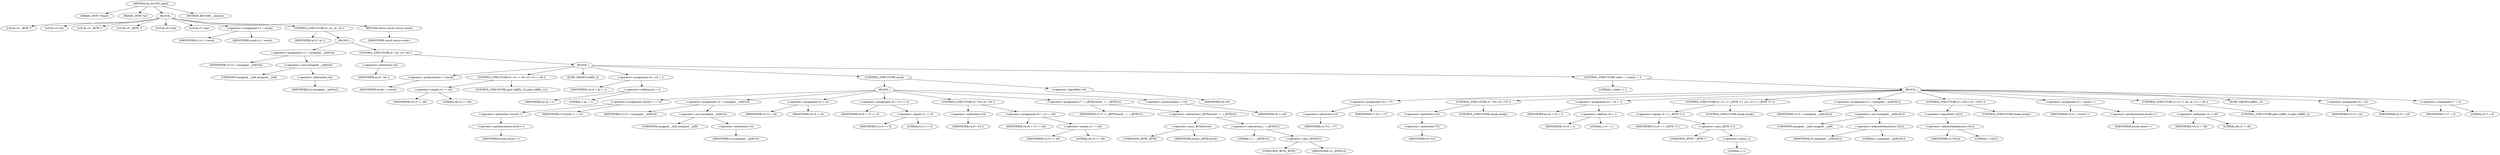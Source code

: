 digraph do_rfc1035_name {  
"1000107" [label = "(METHOD,do_rfc1035_name)" ]
"1000108" [label = "(PARAM,_BYTE *result)" ]
"1000109" [label = "(PARAM,_BYTE *a2)" ]
"1000110" [label = "(BLOCK,,)" ]
"1000111" [label = "(LOCAL,v2: _BYTE *)" ]
"1000112" [label = "(LOCAL,v3: int)" ]
"1000113" [label = "(LOCAL,v4: _BYTE *)" ]
"1000114" [label = "(LOCAL,v5: _BYTE *)" ]
"1000115" [label = "(LOCAL,v6: bool)" ]
"1000116" [label = "(LOCAL,v7: char)" ]
"1000117" [label = "(<operator>.assignment,v2 = result)" ]
"1000118" [label = "(IDENTIFIER,v2,v2 = result)" ]
"1000119" [label = "(IDENTIFIER,result,v2 = result)" ]
"1000120" [label = "(CONTROL_STRUCTURE,if ( a2 ),if ( a2 ))" ]
"1000121" [label = "(IDENTIFIER,a2,if ( a2 ))" ]
"1000122" [label = "(BLOCK,,)" ]
"1000123" [label = "(<operator>.assignment,v3 = (unsigned __int8)*a2)" ]
"1000124" [label = "(IDENTIFIER,v3,v3 = (unsigned __int8)*a2)" ]
"1000125" [label = "(<operator>.cast,(unsigned __int8)*a2)" ]
"1000126" [label = "(UNKNOWN,unsigned __int8,unsigned __int8)" ]
"1000127" [label = "(<operator>.indirection,*a2)" ]
"1000128" [label = "(IDENTIFIER,a2,(unsigned __int8)*a2)" ]
"1000129" [label = "(CONTROL_STRUCTURE,if ( *a2 ),if ( *a2 ))" ]
"1000130" [label = "(<operator>.indirection,*a2)" ]
"1000131" [label = "(IDENTIFIER,a2,if ( *a2 ))" ]
"1000132" [label = "(BLOCK,,)" ]
"1000133" [label = "(<operator>.preIncrement,++result)" ]
"1000134" [label = "(IDENTIFIER,result,++result)" ]
"1000135" [label = "(CONTROL_STRUCTURE,if ( v3 == 46 ),if ( v3 == 46 ))" ]
"1000136" [label = "(<operator>.equals,v3 == 46)" ]
"1000137" [label = "(IDENTIFIER,v3,v3 == 46)" ]
"1000138" [label = "(LITERAL,46,v3 == 46)" ]
"1000139" [label = "(CONTROL_STRUCTURE,goto LABEL_13;,goto LABEL_13;)" ]
"1000140" [label = "(JUMP_TARGET,LABEL_4)" ]
"1000141" [label = "(<operator>.assignment,v4 = a2 + 1)" ]
"1000142" [label = "(IDENTIFIER,v4,v4 = a2 + 1)" ]
"1000143" [label = "(<operator>.addition,a2 + 1)" ]
"1000144" [label = "(IDENTIFIER,a2,a2 + 1)" ]
"1000145" [label = "(LITERAL,1,a2 + 1)" ]
"1000146" [label = "(CONTROL_STRUCTURE,do,do)" ]
"1000147" [label = "(BLOCK,,)" ]
"1000148" [label = "(<operator>.assignment,*result++ = v3)" ]
"1000149" [label = "(<operator>.indirection,*result++)" ]
"1000150" [label = "(<operator>.postIncrement,result++)" ]
"1000151" [label = "(IDENTIFIER,result,result++)" ]
"1000152" [label = "(IDENTIFIER,v3,*result++ = v3)" ]
"1000153" [label = "(<operator>.assignment,v3 = (unsigned __int8)*v4)" ]
"1000154" [label = "(IDENTIFIER,v3,v3 = (unsigned __int8)*v4)" ]
"1000155" [label = "(<operator>.cast,(unsigned __int8)*v4)" ]
"1000156" [label = "(UNKNOWN,unsigned __int8,unsigned __int8)" ]
"1000157" [label = "(<operator>.indirection,*v4)" ]
"1000158" [label = "(IDENTIFIER,v4,(unsigned __int8)*v4)" ]
"1000159" [label = "(<operator>.assignment,v5 = v4)" ]
"1000160" [label = "(IDENTIFIER,v5,v5 = v4)" ]
"1000161" [label = "(IDENTIFIER,v4,v5 = v4)" ]
"1000162" [label = "(<operator>.assignment,v6 = v3 == 0)" ]
"1000163" [label = "(IDENTIFIER,v6,v6 = v3 == 0)" ]
"1000164" [label = "(<operator>.equals,v3 == 0)" ]
"1000165" [label = "(IDENTIFIER,v3,v3 == 0)" ]
"1000166" [label = "(LITERAL,0,v3 == 0)" ]
"1000167" [label = "(CONTROL_STRUCTURE,if ( *v4 ),if ( *v4 ))" ]
"1000168" [label = "(<operator>.indirection,*v4)" ]
"1000169" [label = "(IDENTIFIER,v4,if ( *v4 ))" ]
"1000170" [label = "(<operator>.assignment,v6 = v3 == 46)" ]
"1000171" [label = "(IDENTIFIER,v6,v6 = v3 == 46)" ]
"1000172" [label = "(<operator>.equals,v3 == 46)" ]
"1000173" [label = "(IDENTIFIER,v3,v3 == 46)" ]
"1000174" [label = "(LITERAL,46,v3 == 46)" ]
"1000175" [label = "(<operator>.assignment,v7 = (_BYTE)result - 1 - (_BYTE)v2)" ]
"1000176" [label = "(IDENTIFIER,v7,v7 = (_BYTE)result - 1 - (_BYTE)v2)" ]
"1000177" [label = "(<operator>.subtraction,(_BYTE)result - 1 - (_BYTE)v2)" ]
"1000178" [label = "(<operator>.cast,(_BYTE)result)" ]
"1000179" [label = "(UNKNOWN,_BYTE,_BYTE)" ]
"1000180" [label = "(IDENTIFIER,result,(_BYTE)result)" ]
"1000181" [label = "(<operator>.subtraction,1 - (_BYTE)v2)" ]
"1000182" [label = "(LITERAL,1,1 - (_BYTE)v2)" ]
"1000183" [label = "(<operator>.cast,(_BYTE)v2)" ]
"1000184" [label = "(UNKNOWN,_BYTE,_BYTE)" ]
"1000185" [label = "(IDENTIFIER,v2,(_BYTE)v2)" ]
"1000186" [label = "(<operator>.preIncrement,++v4)" ]
"1000187" [label = "(IDENTIFIER,v4,++v4)" ]
"1000188" [label = "(<operator>.logicalNot,!v6)" ]
"1000189" [label = "(IDENTIFIER,v6,!v6)" ]
"1000190" [label = "(CONTROL_STRUCTURE,while ( 1 ),while ( 1 ))" ]
"1000191" [label = "(LITERAL,1,while ( 1 ))" ]
"1000192" [label = "(BLOCK,,)" ]
"1000193" [label = "(<operator>.assignment,*v2 = v7)" ]
"1000194" [label = "(<operator>.indirection,*v2)" ]
"1000195" [label = "(IDENTIFIER,v2,*v2 = v7)" ]
"1000196" [label = "(IDENTIFIER,v7,*v2 = v7)" ]
"1000197" [label = "(CONTROL_STRUCTURE,if ( !*v5 ),if ( !*v5 ))" ]
"1000198" [label = "(<operator>.logicalNot,!*v5)" ]
"1000199" [label = "(<operator>.indirection,*v5)" ]
"1000200" [label = "(IDENTIFIER,v5,!*v5)" ]
"1000201" [label = "(CONTROL_STRUCTURE,break;,break;)" ]
"1000202" [label = "(<operator>.assignment,a2 = v5 + 1)" ]
"1000203" [label = "(IDENTIFIER,a2,a2 = v5 + 1)" ]
"1000204" [label = "(<operator>.addition,v5 + 1)" ]
"1000205" [label = "(IDENTIFIER,v5,v5 + 1)" ]
"1000206" [label = "(LITERAL,1,v5 + 1)" ]
"1000207" [label = "(CONTROL_STRUCTURE,if ( v5 == (_BYTE *)-1 ),if ( v5 == (_BYTE *)-1 ))" ]
"1000208" [label = "(<operator>.equals,v5 == (_BYTE *)-1)" ]
"1000209" [label = "(IDENTIFIER,v5,v5 == (_BYTE *)-1)" ]
"1000210" [label = "(<operator>.cast,(_BYTE *)-1)" ]
"1000211" [label = "(UNKNOWN,_BYTE *,_BYTE *)" ]
"1000212" [label = "(<operator>.minus,-1)" ]
"1000213" [label = "(LITERAL,1,-1)" ]
"1000214" [label = "(CONTROL_STRUCTURE,break;,break;)" ]
"1000215" [label = "(<operator>.assignment,v3 = (unsigned __int8)v5[1])" ]
"1000216" [label = "(IDENTIFIER,v3,v3 = (unsigned __int8)v5[1])" ]
"1000217" [label = "(<operator>.cast,(unsigned __int8)v5[1])" ]
"1000218" [label = "(UNKNOWN,unsigned __int8,unsigned __int8)" ]
"1000219" [label = "(<operator>.indirectIndexAccess,v5[1])" ]
"1000220" [label = "(IDENTIFIER,v5,(unsigned __int8)v5[1])" ]
"1000221" [label = "(LITERAL,1,(unsigned __int8)v5[1])" ]
"1000222" [label = "(CONTROL_STRUCTURE,if ( !v5[1] ),if ( !v5[1] ))" ]
"1000223" [label = "(<operator>.logicalNot,!v5[1])" ]
"1000224" [label = "(<operator>.indirectIndexAccess,v5[1])" ]
"1000225" [label = "(IDENTIFIER,v5,!v5[1])" ]
"1000226" [label = "(LITERAL,1,!v5[1])" ]
"1000227" [label = "(CONTROL_STRUCTURE,break;,break;)" ]
"1000228" [label = "(<operator>.assignment,v2 = result++)" ]
"1000229" [label = "(IDENTIFIER,v2,v2 = result++)" ]
"1000230" [label = "(<operator>.postIncrement,result++)" ]
"1000231" [label = "(IDENTIFIER,result,result++)" ]
"1000232" [label = "(CONTROL_STRUCTURE,if ( v3 != 46 ),if ( v3 != 46 ))" ]
"1000233" [label = "(<operator>.notEquals,v3 != 46)" ]
"1000234" [label = "(IDENTIFIER,v3,v3 != 46)" ]
"1000235" [label = "(LITERAL,46,v3 != 46)" ]
"1000236" [label = "(CONTROL_STRUCTURE,goto LABEL_4;,goto LABEL_4;)" ]
"1000237" [label = "(JUMP_TARGET,LABEL_13)" ]
"1000238" [label = "(<operator>.assignment,v5 = a2)" ]
"1000239" [label = "(IDENTIFIER,v5,v5 = a2)" ]
"1000240" [label = "(IDENTIFIER,a2,v5 = a2)" ]
"1000241" [label = "(<operator>.assignment,v7 = 0)" ]
"1000242" [label = "(IDENTIFIER,v7,v7 = 0)" ]
"1000243" [label = "(LITERAL,0,v7 = 0)" ]
"1000244" [label = "(RETURN,return result;,return result;)" ]
"1000245" [label = "(IDENTIFIER,result,return result;)" ]
"1000246" [label = "(METHOD_RETURN,__fastcall)" ]
  "1000107" -> "1000108" 
  "1000107" -> "1000109" 
  "1000107" -> "1000110" 
  "1000107" -> "1000246" 
  "1000110" -> "1000111" 
  "1000110" -> "1000112" 
  "1000110" -> "1000113" 
  "1000110" -> "1000114" 
  "1000110" -> "1000115" 
  "1000110" -> "1000116" 
  "1000110" -> "1000117" 
  "1000110" -> "1000120" 
  "1000110" -> "1000244" 
  "1000117" -> "1000118" 
  "1000117" -> "1000119" 
  "1000120" -> "1000121" 
  "1000120" -> "1000122" 
  "1000122" -> "1000123" 
  "1000122" -> "1000129" 
  "1000123" -> "1000124" 
  "1000123" -> "1000125" 
  "1000125" -> "1000126" 
  "1000125" -> "1000127" 
  "1000127" -> "1000128" 
  "1000129" -> "1000130" 
  "1000129" -> "1000132" 
  "1000130" -> "1000131" 
  "1000132" -> "1000133" 
  "1000132" -> "1000135" 
  "1000132" -> "1000140" 
  "1000132" -> "1000141" 
  "1000132" -> "1000146" 
  "1000132" -> "1000190" 
  "1000133" -> "1000134" 
  "1000135" -> "1000136" 
  "1000135" -> "1000139" 
  "1000136" -> "1000137" 
  "1000136" -> "1000138" 
  "1000141" -> "1000142" 
  "1000141" -> "1000143" 
  "1000143" -> "1000144" 
  "1000143" -> "1000145" 
  "1000146" -> "1000147" 
  "1000146" -> "1000188" 
  "1000147" -> "1000148" 
  "1000147" -> "1000153" 
  "1000147" -> "1000159" 
  "1000147" -> "1000162" 
  "1000147" -> "1000167" 
  "1000147" -> "1000175" 
  "1000147" -> "1000186" 
  "1000148" -> "1000149" 
  "1000148" -> "1000152" 
  "1000149" -> "1000150" 
  "1000150" -> "1000151" 
  "1000153" -> "1000154" 
  "1000153" -> "1000155" 
  "1000155" -> "1000156" 
  "1000155" -> "1000157" 
  "1000157" -> "1000158" 
  "1000159" -> "1000160" 
  "1000159" -> "1000161" 
  "1000162" -> "1000163" 
  "1000162" -> "1000164" 
  "1000164" -> "1000165" 
  "1000164" -> "1000166" 
  "1000167" -> "1000168" 
  "1000167" -> "1000170" 
  "1000168" -> "1000169" 
  "1000170" -> "1000171" 
  "1000170" -> "1000172" 
  "1000172" -> "1000173" 
  "1000172" -> "1000174" 
  "1000175" -> "1000176" 
  "1000175" -> "1000177" 
  "1000177" -> "1000178" 
  "1000177" -> "1000181" 
  "1000178" -> "1000179" 
  "1000178" -> "1000180" 
  "1000181" -> "1000182" 
  "1000181" -> "1000183" 
  "1000183" -> "1000184" 
  "1000183" -> "1000185" 
  "1000186" -> "1000187" 
  "1000188" -> "1000189" 
  "1000190" -> "1000191" 
  "1000190" -> "1000192" 
  "1000192" -> "1000193" 
  "1000192" -> "1000197" 
  "1000192" -> "1000202" 
  "1000192" -> "1000207" 
  "1000192" -> "1000215" 
  "1000192" -> "1000222" 
  "1000192" -> "1000228" 
  "1000192" -> "1000232" 
  "1000192" -> "1000237" 
  "1000192" -> "1000238" 
  "1000192" -> "1000241" 
  "1000193" -> "1000194" 
  "1000193" -> "1000196" 
  "1000194" -> "1000195" 
  "1000197" -> "1000198" 
  "1000197" -> "1000201" 
  "1000198" -> "1000199" 
  "1000199" -> "1000200" 
  "1000202" -> "1000203" 
  "1000202" -> "1000204" 
  "1000204" -> "1000205" 
  "1000204" -> "1000206" 
  "1000207" -> "1000208" 
  "1000207" -> "1000214" 
  "1000208" -> "1000209" 
  "1000208" -> "1000210" 
  "1000210" -> "1000211" 
  "1000210" -> "1000212" 
  "1000212" -> "1000213" 
  "1000215" -> "1000216" 
  "1000215" -> "1000217" 
  "1000217" -> "1000218" 
  "1000217" -> "1000219" 
  "1000219" -> "1000220" 
  "1000219" -> "1000221" 
  "1000222" -> "1000223" 
  "1000222" -> "1000227" 
  "1000223" -> "1000224" 
  "1000224" -> "1000225" 
  "1000224" -> "1000226" 
  "1000228" -> "1000229" 
  "1000228" -> "1000230" 
  "1000230" -> "1000231" 
  "1000232" -> "1000233" 
  "1000232" -> "1000236" 
  "1000233" -> "1000234" 
  "1000233" -> "1000235" 
  "1000238" -> "1000239" 
  "1000238" -> "1000240" 
  "1000241" -> "1000242" 
  "1000241" -> "1000243" 
  "1000244" -> "1000245" 
}
